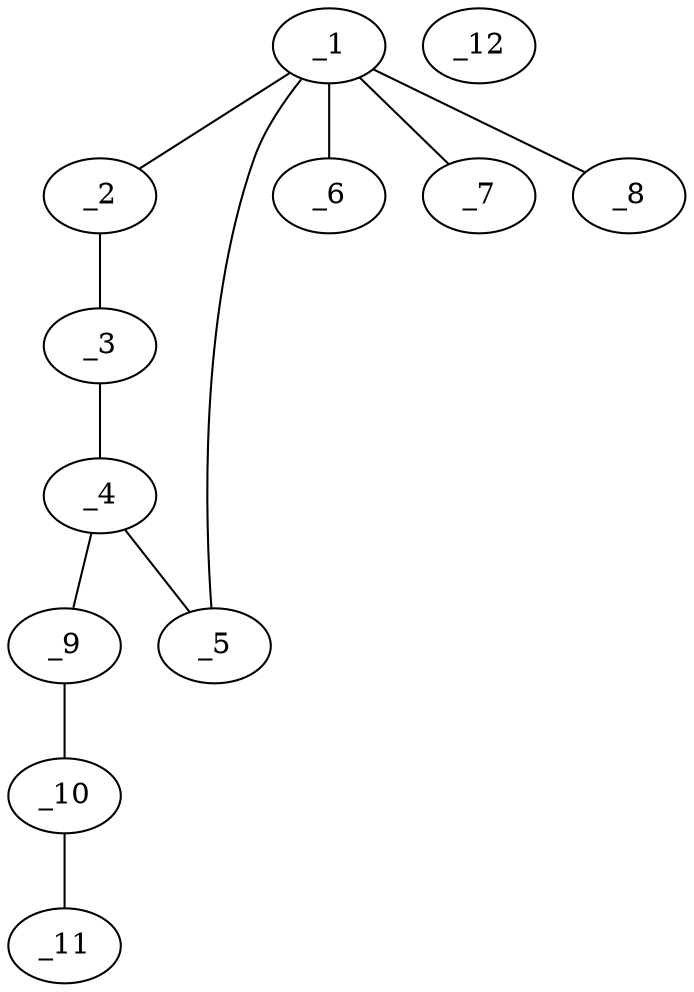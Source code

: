 graph molid635811 {
	_1	 [charge=0,
		chem=49,
		symbol="Te ",
		x="3.2688",
		y="1.5352"];
	_2	 [charge=1,
		chem=2,
		symbol="O  ",
		x="4.0779",
		y="0.9474"];
	_1 -- _2	 [valence=1];
	_5	 [charge=1,
		chem=2,
		symbol="O  ",
		x="2.4598",
		y="0.9474"];
	_1 -- _5	 [valence=1];
	_6	 [charge="-1",
		chem=7,
		symbol="Cl ",
		x="3.2689",
		y="2.5352"];
	_1 -- _6	 [valence=1];
	_7	 [charge="-1",
		chem=7,
		symbol="Cl ",
		x="2.6811",
		y="2.3442"];
	_1 -- _7	 [valence=1];
	_8	 [charge="-1",
		chem=7,
		symbol="Cl ",
		x="3.8566",
		y="2.3442"];
	_1 -- _8	 [valence=1];
	_3	 [charge=0,
		chem=1,
		symbol="C  ",
		x="3.7688",
		y="-0.0036"];
	_2 -- _3	 [valence=1];
	_4	 [charge=0,
		chem=1,
		symbol="C  ",
		x="2.7688",
		y="-0.0036"];
	_3 -- _4	 [valence=1];
	_4 -- _5	 [valence=1];
	_9	 [charge=0,
		chem=1,
		symbol="C  ",
		x="2.1811",
		y="-0.8126"];
	_4 -- _9	 [valence=1];
	_10	 [charge=0,
		chem=1,
		symbol="C  ",
		x="2.5878",
		y="-1.7262"];
	_9 -- _10	 [valence=1];
	_11	 [charge=0,
		chem=1,
		symbol="C  ",
		x=2,
		y="-2.5352"];
	_10 -- _11	 [valence=1];
	_12	 [charge=0,
		chem=4,
		symbol="N  ",
		x="6.0779",
		y=0];
}
